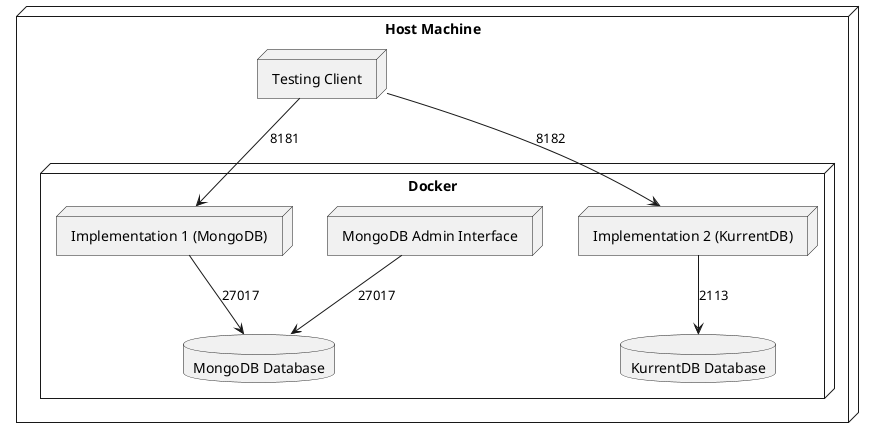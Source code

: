 @startuml
'https://plantuml.com/de/deployment-diagram

node "Host Machine" as hostMachine {
  node "Testing Client" as testingClient
  node "Docker" {
    database "MongoDB Database" as mongodb
    node "MongoDB Admin Interface" as mongoExpress
    database "KurrentDB Database" as kurrentdb
    node "Implementation 1 (MongoDB)" as impl1mongodb
    node "Implementation 2 (KurrentDB)" as impl2kurrentdb
  }
}

testingClient --> impl1mongodb : 8181
testingClient --> impl2kurrentdb : 8182

mongoExpress --> mongodb : 27017

impl1mongodb --> mongodb : 27017
impl2kurrentdb --> kurrentdb : 2113

@enduml

